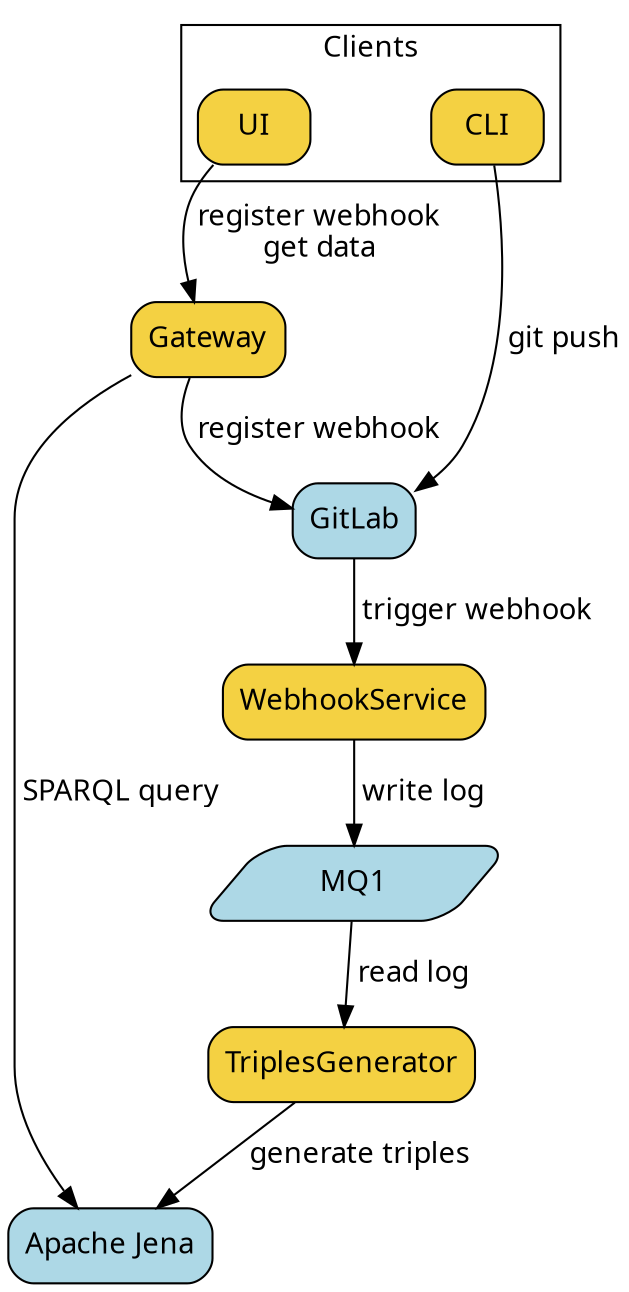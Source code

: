 strict digraph architecture {
  compound=true;
  newrank=true;

  graph [fontname="Raleway", nodesep="0.8"];
  node [shape="rect", style="filled,rounded", fontname="Raleway"];
  edge [fontname="Raleway"]

  GitLab [fillcolor="lightblue"]
  UI [fillcolor="#f4d142"]
  CLI [fillcolor="#f4d142"]
  WHS [label="WebhookService" fillcolor="#f4d142"]
  RDF [label="TriplesGenerator" fillcolor="#f4d142"]
  Gateway [fillcolor="#f4d142"]
  Jena [label="Apache Jena" fillcolor="lightblue"]
  MQ1 [fillcolor="lightblue", shape="parallelogram", width=2.0]

  subgraph cluster_clients {
    label="Clients"
    UI
    CLI
    {rank=same; UI, CLI};
  }

  CLI -> GitLab [label=" git push"]
  Gateway -> GitLab [label=" register webhook"]
  GitLab -> WHS [label=" trigger webhook"]
  WHS -> MQ1 [label=" write log"]
  MQ1 -> RDF [label=" read log"]
  RDF -> Jena [label=" generate triples"]
  Gateway -> Jena [label=" SPARQL query"]
  UI -> Gateway [label=" register webhook\n get data"]
}
